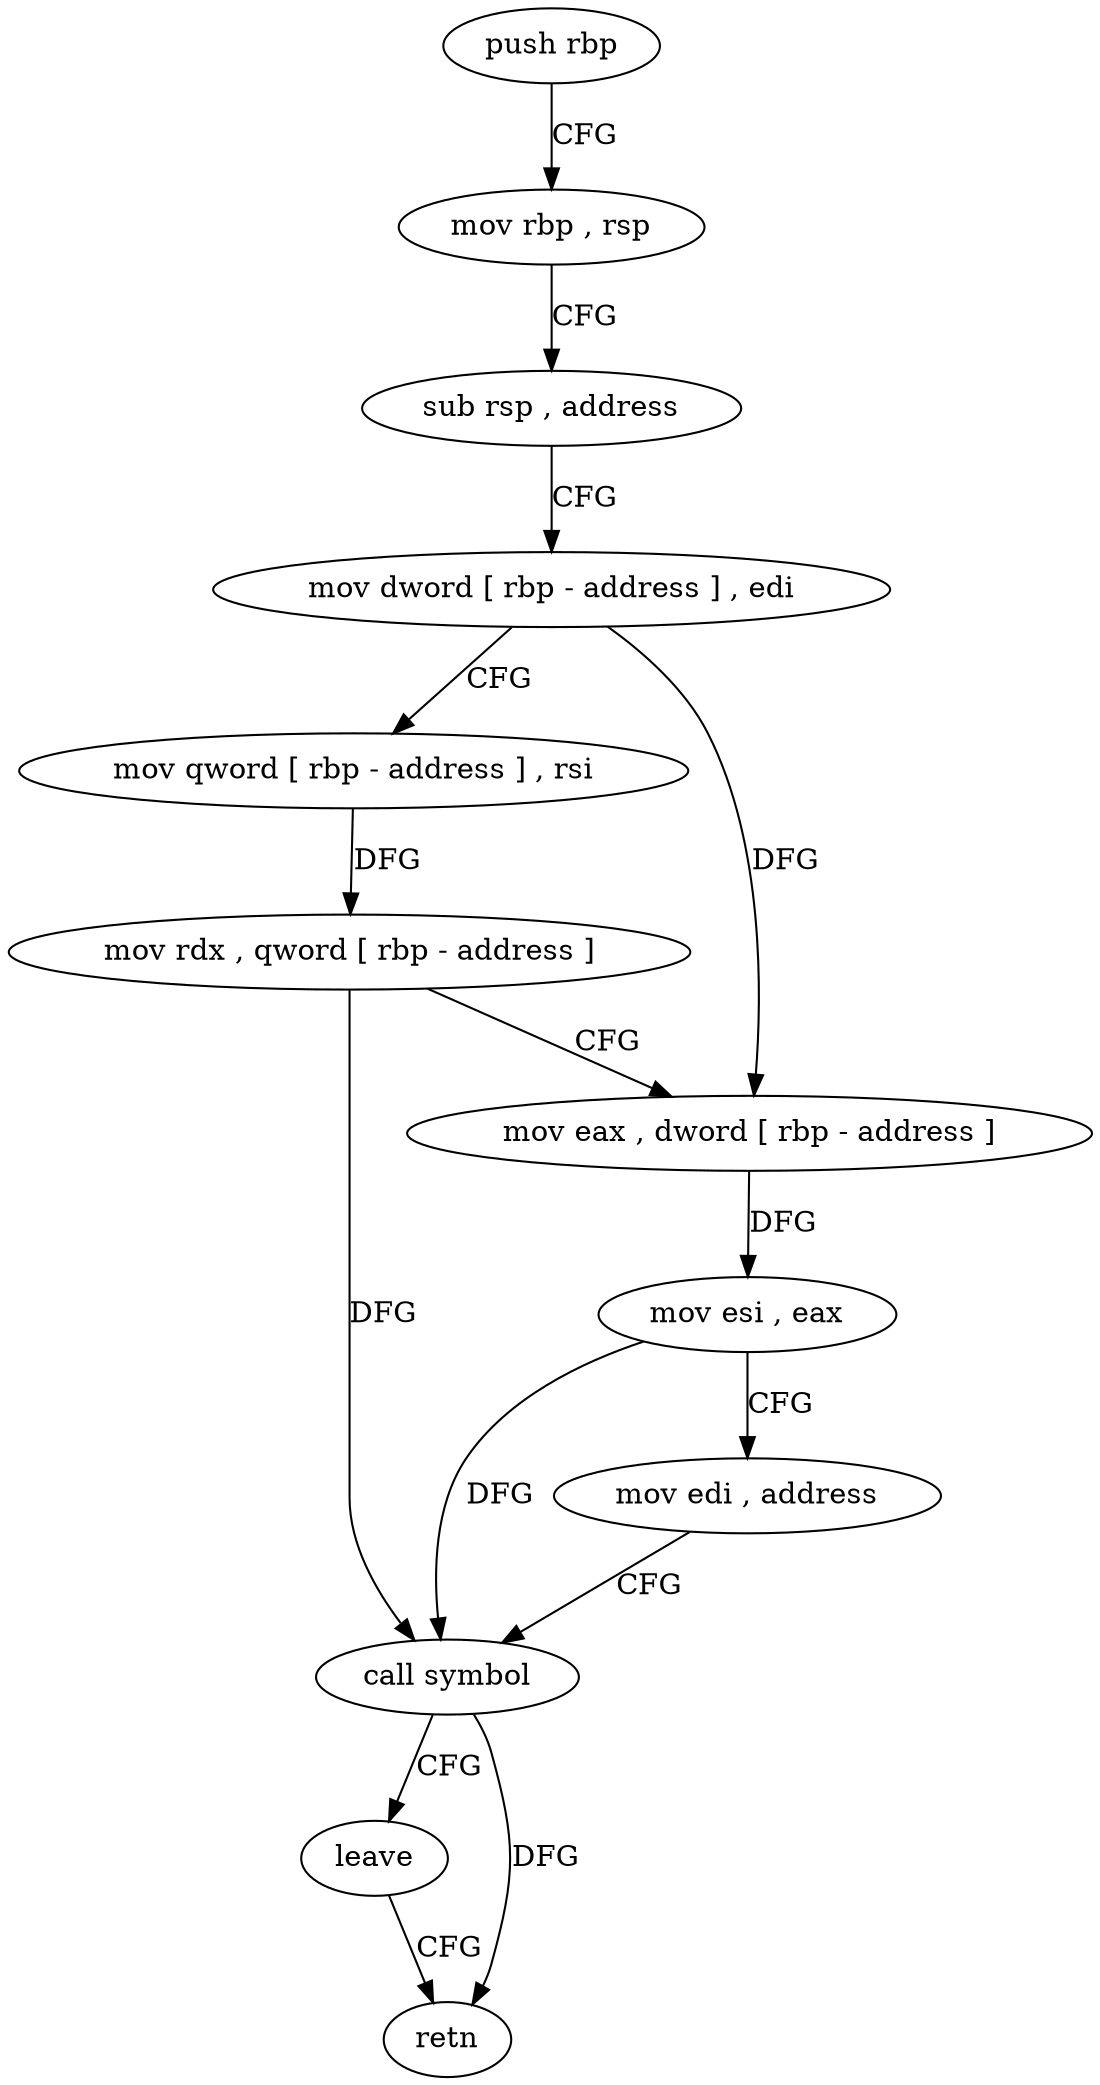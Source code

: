 digraph "func" {
"4364101" [label = "push rbp" ]
"4364102" [label = "mov rbp , rsp" ]
"4364105" [label = "sub rsp , address" ]
"4364109" [label = "mov dword [ rbp - address ] , edi" ]
"4364112" [label = "mov qword [ rbp - address ] , rsi" ]
"4364116" [label = "mov rdx , qword [ rbp - address ]" ]
"4364120" [label = "mov eax , dword [ rbp - address ]" ]
"4364123" [label = "mov esi , eax" ]
"4364125" [label = "mov edi , address" ]
"4364130" [label = "call symbol" ]
"4364135" [label = "leave" ]
"4364136" [label = "retn" ]
"4364101" -> "4364102" [ label = "CFG" ]
"4364102" -> "4364105" [ label = "CFG" ]
"4364105" -> "4364109" [ label = "CFG" ]
"4364109" -> "4364112" [ label = "CFG" ]
"4364109" -> "4364120" [ label = "DFG" ]
"4364112" -> "4364116" [ label = "DFG" ]
"4364116" -> "4364120" [ label = "CFG" ]
"4364116" -> "4364130" [ label = "DFG" ]
"4364120" -> "4364123" [ label = "DFG" ]
"4364123" -> "4364125" [ label = "CFG" ]
"4364123" -> "4364130" [ label = "DFG" ]
"4364125" -> "4364130" [ label = "CFG" ]
"4364130" -> "4364135" [ label = "CFG" ]
"4364130" -> "4364136" [ label = "DFG" ]
"4364135" -> "4364136" [ label = "CFG" ]
}
